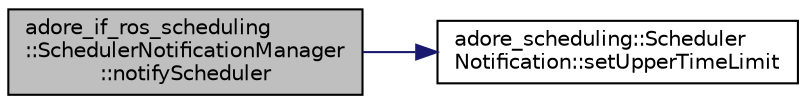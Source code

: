 digraph "adore_if_ros_scheduling::SchedulerNotificationManager::notifyScheduler"
{
 // LATEX_PDF_SIZE
  edge [fontname="Helvetica",fontsize="10",labelfontname="Helvetica",labelfontsize="10"];
  node [fontname="Helvetica",fontsize="10",shape=record];
  rankdir="LR";
  Node1 [label="adore_if_ros_scheduling\l::SchedulerNotificationManager\l::notifyScheduler",height=0.2,width=0.4,color="black", fillcolor="grey75", style="filled", fontcolor="black",tooltip=" "];
  Node1 -> Node2 [color="midnightblue",fontsize="10",style="solid",fontname="Helvetica"];
  Node2 [label="adore_scheduling::Scheduler\lNotification::setUpperTimeLimit",height=0.2,width=0.4,color="black", fillcolor="white", style="filled",URL="$classadore__scheduling_1_1SchedulerNotification.html#a6293de5bbc92a87a93744e0b8b5fc884",tooltip=" "];
}
